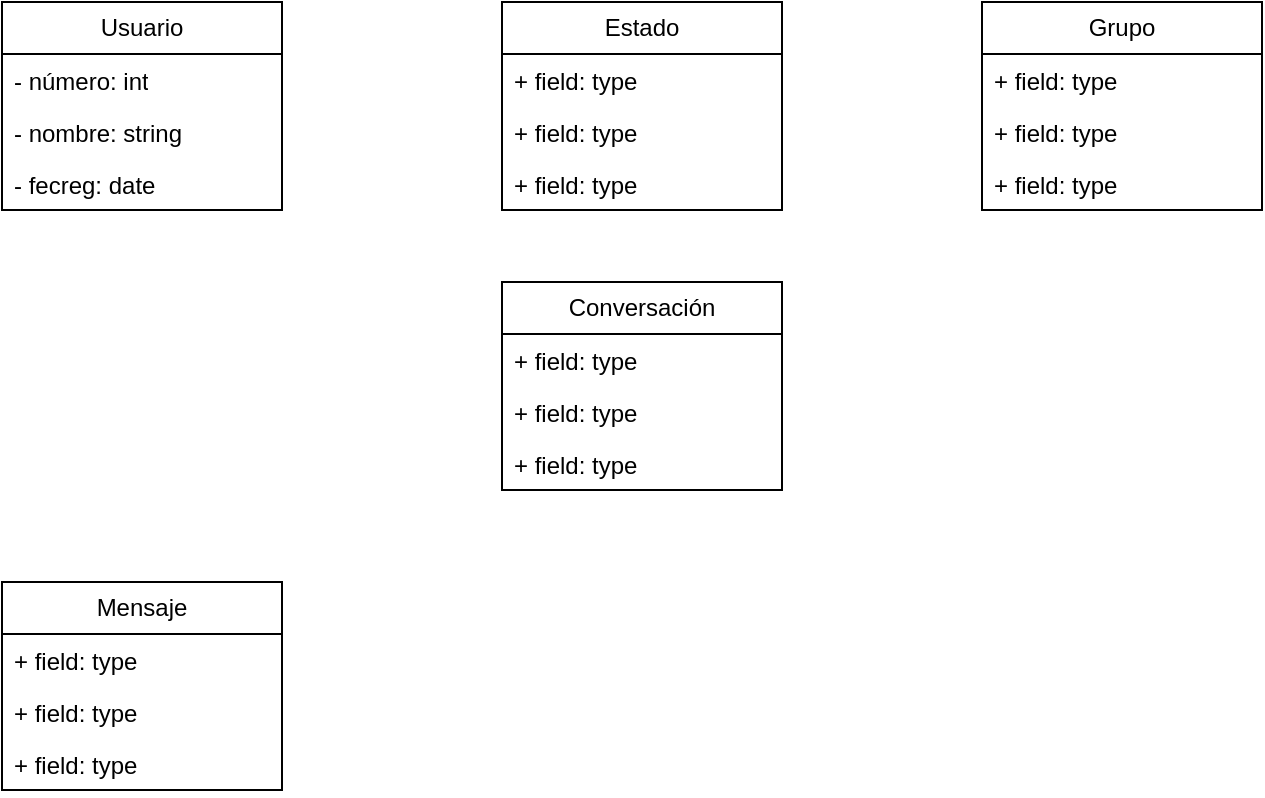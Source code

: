 <mxfile version="21.1.8" type="github">
  <diagram name="Página-1" id="QVLnC4AnkYZCNRtGmAld">
    <mxGraphModel dx="777" dy="895" grid="1" gridSize="10" guides="1" tooltips="1" connect="1" arrows="1" fold="1" page="1" pageScale="1" pageWidth="827" pageHeight="1169" math="0" shadow="0">
      <root>
        <mxCell id="0" />
        <mxCell id="1" parent="0" />
        <mxCell id="Fk1-uoyAOHc5jyS8UOM7-1" value="Usuario" style="swimlane;fontStyle=0;childLayout=stackLayout;horizontal=1;startSize=26;fillColor=none;horizontalStack=0;resizeParent=1;resizeParentMax=0;resizeLast=0;collapsible=1;marginBottom=0;whiteSpace=wrap;html=1;" vertex="1" parent="1">
          <mxGeometry x="60" y="60" width="140" height="104" as="geometry" />
        </mxCell>
        <mxCell id="Fk1-uoyAOHc5jyS8UOM7-2" value="- número: int" style="text;strokeColor=none;fillColor=none;align=left;verticalAlign=top;spacingLeft=4;spacingRight=4;overflow=hidden;rotatable=0;points=[[0,0.5],[1,0.5]];portConstraint=eastwest;whiteSpace=wrap;html=1;" vertex="1" parent="Fk1-uoyAOHc5jyS8UOM7-1">
          <mxGeometry y="26" width="140" height="26" as="geometry" />
        </mxCell>
        <mxCell id="Fk1-uoyAOHc5jyS8UOM7-3" value="- nombre: string" style="text;strokeColor=none;fillColor=none;align=left;verticalAlign=top;spacingLeft=4;spacingRight=4;overflow=hidden;rotatable=0;points=[[0,0.5],[1,0.5]];portConstraint=eastwest;whiteSpace=wrap;html=1;" vertex="1" parent="Fk1-uoyAOHc5jyS8UOM7-1">
          <mxGeometry y="52" width="140" height="26" as="geometry" />
        </mxCell>
        <mxCell id="Fk1-uoyAOHc5jyS8UOM7-4" value="- fecreg: date" style="text;strokeColor=none;fillColor=none;align=left;verticalAlign=top;spacingLeft=4;spacingRight=4;overflow=hidden;rotatable=0;points=[[0,0.5],[1,0.5]];portConstraint=eastwest;whiteSpace=wrap;html=1;" vertex="1" parent="Fk1-uoyAOHc5jyS8UOM7-1">
          <mxGeometry y="78" width="140" height="26" as="geometry" />
        </mxCell>
        <mxCell id="Fk1-uoyAOHc5jyS8UOM7-5" value="Conversación" style="swimlane;fontStyle=0;childLayout=stackLayout;horizontal=1;startSize=26;fillColor=none;horizontalStack=0;resizeParent=1;resizeParentMax=0;resizeLast=0;collapsible=1;marginBottom=0;whiteSpace=wrap;html=1;" vertex="1" parent="1">
          <mxGeometry x="310" y="200" width="140" height="104" as="geometry" />
        </mxCell>
        <mxCell id="Fk1-uoyAOHc5jyS8UOM7-6" value="+ field: type" style="text;strokeColor=none;fillColor=none;align=left;verticalAlign=top;spacingLeft=4;spacingRight=4;overflow=hidden;rotatable=0;points=[[0,0.5],[1,0.5]];portConstraint=eastwest;whiteSpace=wrap;html=1;" vertex="1" parent="Fk1-uoyAOHc5jyS8UOM7-5">
          <mxGeometry y="26" width="140" height="26" as="geometry" />
        </mxCell>
        <mxCell id="Fk1-uoyAOHc5jyS8UOM7-7" value="+ field: type" style="text;strokeColor=none;fillColor=none;align=left;verticalAlign=top;spacingLeft=4;spacingRight=4;overflow=hidden;rotatable=0;points=[[0,0.5],[1,0.5]];portConstraint=eastwest;whiteSpace=wrap;html=1;" vertex="1" parent="Fk1-uoyAOHc5jyS8UOM7-5">
          <mxGeometry y="52" width="140" height="26" as="geometry" />
        </mxCell>
        <mxCell id="Fk1-uoyAOHc5jyS8UOM7-8" value="+ field: type" style="text;strokeColor=none;fillColor=none;align=left;verticalAlign=top;spacingLeft=4;spacingRight=4;overflow=hidden;rotatable=0;points=[[0,0.5],[1,0.5]];portConstraint=eastwest;whiteSpace=wrap;html=1;" vertex="1" parent="Fk1-uoyAOHc5jyS8UOM7-5">
          <mxGeometry y="78" width="140" height="26" as="geometry" />
        </mxCell>
        <mxCell id="Fk1-uoyAOHc5jyS8UOM7-9" value="Mensaje" style="swimlane;fontStyle=0;childLayout=stackLayout;horizontal=1;startSize=26;fillColor=none;horizontalStack=0;resizeParent=1;resizeParentMax=0;resizeLast=0;collapsible=1;marginBottom=0;whiteSpace=wrap;html=1;" vertex="1" parent="1">
          <mxGeometry x="60" y="350" width="140" height="104" as="geometry" />
        </mxCell>
        <mxCell id="Fk1-uoyAOHc5jyS8UOM7-10" value="+ field: type" style="text;strokeColor=none;fillColor=none;align=left;verticalAlign=top;spacingLeft=4;spacingRight=4;overflow=hidden;rotatable=0;points=[[0,0.5],[1,0.5]];portConstraint=eastwest;whiteSpace=wrap;html=1;" vertex="1" parent="Fk1-uoyAOHc5jyS8UOM7-9">
          <mxGeometry y="26" width="140" height="26" as="geometry" />
        </mxCell>
        <mxCell id="Fk1-uoyAOHc5jyS8UOM7-11" value="+ field: type" style="text;strokeColor=none;fillColor=none;align=left;verticalAlign=top;spacingLeft=4;spacingRight=4;overflow=hidden;rotatable=0;points=[[0,0.5],[1,0.5]];portConstraint=eastwest;whiteSpace=wrap;html=1;" vertex="1" parent="Fk1-uoyAOHc5jyS8UOM7-9">
          <mxGeometry y="52" width="140" height="26" as="geometry" />
        </mxCell>
        <mxCell id="Fk1-uoyAOHc5jyS8UOM7-12" value="+ field: type" style="text;strokeColor=none;fillColor=none;align=left;verticalAlign=top;spacingLeft=4;spacingRight=4;overflow=hidden;rotatable=0;points=[[0,0.5],[1,0.5]];portConstraint=eastwest;whiteSpace=wrap;html=1;" vertex="1" parent="Fk1-uoyAOHc5jyS8UOM7-9">
          <mxGeometry y="78" width="140" height="26" as="geometry" />
        </mxCell>
        <mxCell id="Fk1-uoyAOHc5jyS8UOM7-13" value="Grupo" style="swimlane;fontStyle=0;childLayout=stackLayout;horizontal=1;startSize=26;fillColor=none;horizontalStack=0;resizeParent=1;resizeParentMax=0;resizeLast=0;collapsible=1;marginBottom=0;whiteSpace=wrap;html=1;" vertex="1" parent="1">
          <mxGeometry x="550" y="60" width="140" height="104" as="geometry" />
        </mxCell>
        <mxCell id="Fk1-uoyAOHc5jyS8UOM7-14" value="+ field: type" style="text;strokeColor=none;fillColor=none;align=left;verticalAlign=top;spacingLeft=4;spacingRight=4;overflow=hidden;rotatable=0;points=[[0,0.5],[1,0.5]];portConstraint=eastwest;whiteSpace=wrap;html=1;" vertex="1" parent="Fk1-uoyAOHc5jyS8UOM7-13">
          <mxGeometry y="26" width="140" height="26" as="geometry" />
        </mxCell>
        <mxCell id="Fk1-uoyAOHc5jyS8UOM7-15" value="+ field: type" style="text;strokeColor=none;fillColor=none;align=left;verticalAlign=top;spacingLeft=4;spacingRight=4;overflow=hidden;rotatable=0;points=[[0,0.5],[1,0.5]];portConstraint=eastwest;whiteSpace=wrap;html=1;" vertex="1" parent="Fk1-uoyAOHc5jyS8UOM7-13">
          <mxGeometry y="52" width="140" height="26" as="geometry" />
        </mxCell>
        <mxCell id="Fk1-uoyAOHc5jyS8UOM7-16" value="+ field: type" style="text;strokeColor=none;fillColor=none;align=left;verticalAlign=top;spacingLeft=4;spacingRight=4;overflow=hidden;rotatable=0;points=[[0,0.5],[1,0.5]];portConstraint=eastwest;whiteSpace=wrap;html=1;" vertex="1" parent="Fk1-uoyAOHc5jyS8UOM7-13">
          <mxGeometry y="78" width="140" height="26" as="geometry" />
        </mxCell>
        <mxCell id="Fk1-uoyAOHc5jyS8UOM7-17" value="Estado" style="swimlane;fontStyle=0;childLayout=stackLayout;horizontal=1;startSize=26;fillColor=none;horizontalStack=0;resizeParent=1;resizeParentMax=0;resizeLast=0;collapsible=1;marginBottom=0;whiteSpace=wrap;html=1;" vertex="1" parent="1">
          <mxGeometry x="310" y="60" width="140" height="104" as="geometry" />
        </mxCell>
        <mxCell id="Fk1-uoyAOHc5jyS8UOM7-18" value="+ field: type" style="text;strokeColor=none;fillColor=none;align=left;verticalAlign=top;spacingLeft=4;spacingRight=4;overflow=hidden;rotatable=0;points=[[0,0.5],[1,0.5]];portConstraint=eastwest;whiteSpace=wrap;html=1;" vertex="1" parent="Fk1-uoyAOHc5jyS8UOM7-17">
          <mxGeometry y="26" width="140" height="26" as="geometry" />
        </mxCell>
        <mxCell id="Fk1-uoyAOHc5jyS8UOM7-19" value="+ field: type" style="text;strokeColor=none;fillColor=none;align=left;verticalAlign=top;spacingLeft=4;spacingRight=4;overflow=hidden;rotatable=0;points=[[0,0.5],[1,0.5]];portConstraint=eastwest;whiteSpace=wrap;html=1;" vertex="1" parent="Fk1-uoyAOHc5jyS8UOM7-17">
          <mxGeometry y="52" width="140" height="26" as="geometry" />
        </mxCell>
        <mxCell id="Fk1-uoyAOHc5jyS8UOM7-20" value="+ field: type" style="text;strokeColor=none;fillColor=none;align=left;verticalAlign=top;spacingLeft=4;spacingRight=4;overflow=hidden;rotatable=0;points=[[0,0.5],[1,0.5]];portConstraint=eastwest;whiteSpace=wrap;html=1;" vertex="1" parent="Fk1-uoyAOHc5jyS8UOM7-17">
          <mxGeometry y="78" width="140" height="26" as="geometry" />
        </mxCell>
      </root>
    </mxGraphModel>
  </diagram>
</mxfile>
